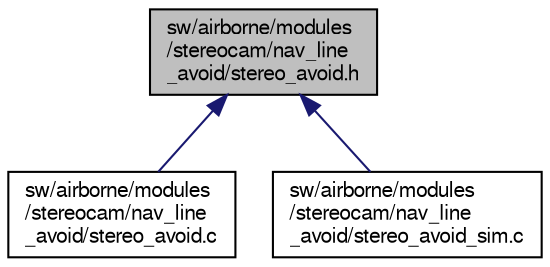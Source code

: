digraph "sw/airborne/modules/stereocam/nav_line_avoid/stereo_avoid.h"
{
  edge [fontname="FreeSans",fontsize="10",labelfontname="FreeSans",labelfontsize="10"];
  node [fontname="FreeSans",fontsize="10",shape=record];
  Node1 [label="sw/airborne/modules\l/stereocam/nav_line\l_avoid/stereo_avoid.h",height=0.2,width=0.4,color="black", fillcolor="grey75", style="filled", fontcolor="black"];
  Node1 -> Node2 [dir="back",color="midnightblue",fontsize="10",style="solid",fontname="FreeSans"];
  Node2 [label="sw/airborne/modules\l/stereocam/nav_line\l_avoid/stereo_avoid.c",height=0.2,width=0.4,color="black", fillcolor="white", style="filled",URL="$stereo__avoid_8c.html",tooltip="Parse avoidance messages from stereocamera to use obstacle results in navigation. ..."];
  Node1 -> Node3 [dir="back",color="midnightblue",fontsize="10",style="solid",fontname="FreeSans"];
  Node3 [label="sw/airborne/modules\l/stereocam/nav_line\l_avoid/stereo_avoid_sim.c",height=0.2,width=0.4,color="black", fillcolor="white", style="filled",URL="$stereo__avoid__sim_8c.html"];
}
